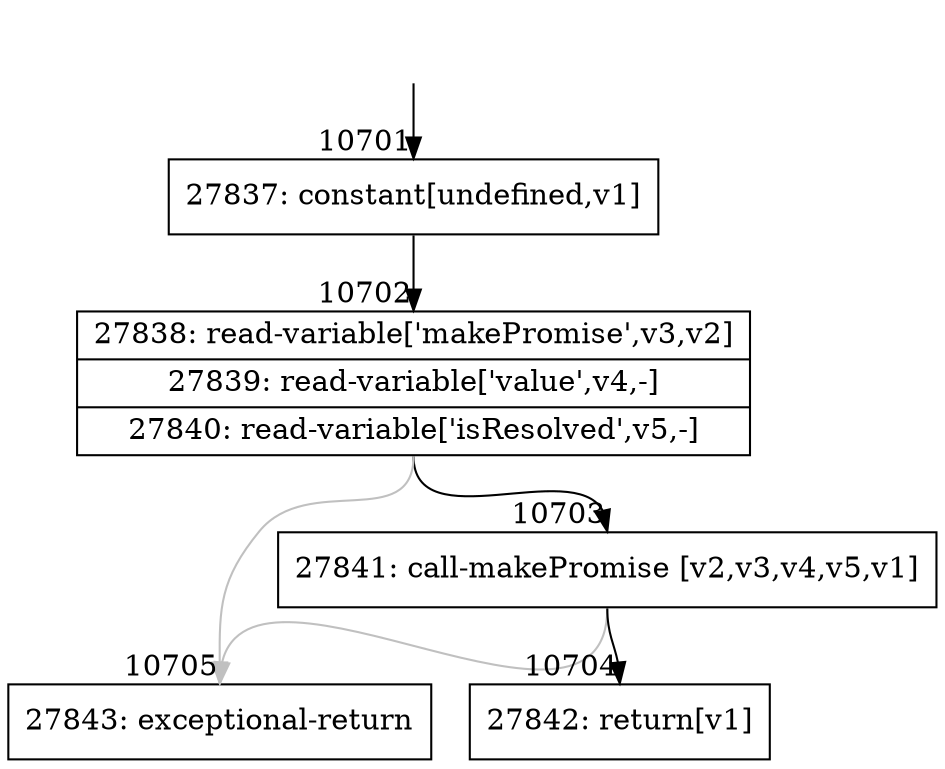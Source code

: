 digraph {
rankdir="TD"
BB_entry823[shape=none,label=""];
BB_entry823 -> BB10701 [tailport=s, headport=n, headlabel="    10701"]
BB10701 [shape=record label="{27837: constant[undefined,v1]}" ] 
BB10701 -> BB10702 [tailport=s, headport=n, headlabel="      10702"]
BB10702 [shape=record label="{27838: read-variable['makePromise',v3,v2]|27839: read-variable['value',v4,-]|27840: read-variable['isResolved',v5,-]}" ] 
BB10702 -> BB10703 [tailport=s, headport=n, headlabel="      10703"]
BB10702 -> BB10705 [tailport=s, headport=n, color=gray, headlabel="      10705"]
BB10703 [shape=record label="{27841: call-makePromise [v2,v3,v4,v5,v1]}" ] 
BB10703 -> BB10704 [tailport=s, headport=n, headlabel="      10704"]
BB10703 -> BB10705 [tailport=s, headport=n, color=gray]
BB10704 [shape=record label="{27842: return[v1]}" ] 
BB10705 [shape=record label="{27843: exceptional-return}" ] 
//#$~ 14722
}
